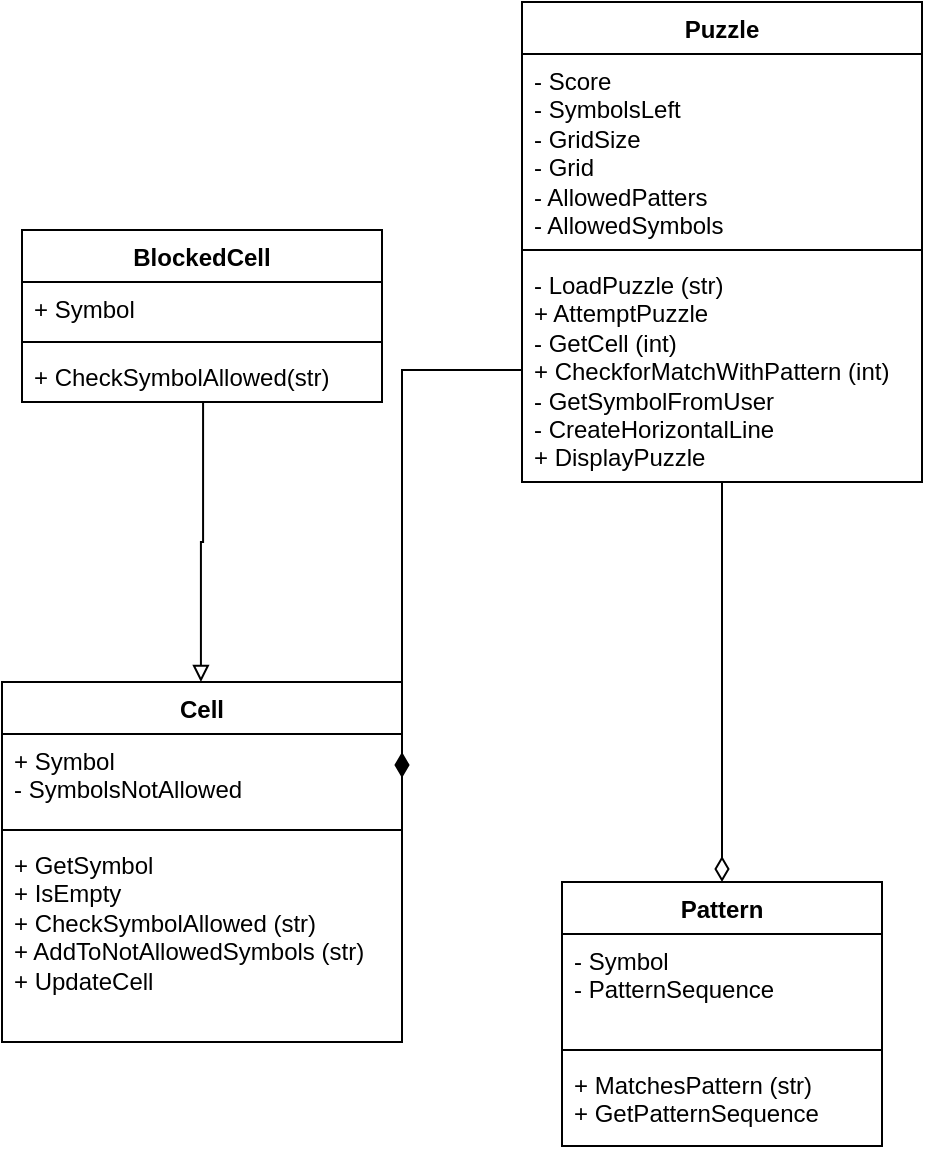 <mxfile version="22.1.7" type="device">
  <diagram id="C5RBs43oDa-KdzZeNtuy" name="Page-1">
    <mxGraphModel dx="472" dy="780" grid="1" gridSize="10" guides="1" tooltips="1" connect="1" arrows="1" fold="1" page="0" pageScale="1" pageWidth="827" pageHeight="1169" math="0" shadow="0">
      <root>
        <mxCell id="WIyWlLk6GJQsqaUBKTNV-0" />
        <mxCell id="WIyWlLk6GJQsqaUBKTNV-1" parent="WIyWlLk6GJQsqaUBKTNV-0" />
        <mxCell id="jAGT6wN74-cuGnTA1tk4-9" value="Cell" style="swimlane;fontStyle=1;align=center;verticalAlign=top;childLayout=stackLayout;horizontal=1;startSize=26;horizontalStack=0;resizeParent=1;resizeParentMax=0;resizeLast=0;collapsible=1;marginBottom=0;whiteSpace=wrap;html=1;" vertex="1" parent="WIyWlLk6GJQsqaUBKTNV-1">
          <mxGeometry x="120" y="350" width="200" height="180" as="geometry" />
        </mxCell>
        <mxCell id="jAGT6wN74-cuGnTA1tk4-10" value="+ Symbol&lt;br&gt;- SymbolsNotAllowed" style="text;strokeColor=none;fillColor=none;align=left;verticalAlign=top;spacingLeft=4;spacingRight=4;overflow=hidden;rotatable=0;points=[[0,0.5],[1,0.5]];portConstraint=eastwest;whiteSpace=wrap;html=1;" vertex="1" parent="jAGT6wN74-cuGnTA1tk4-9">
          <mxGeometry y="26" width="200" height="44" as="geometry" />
        </mxCell>
        <mxCell id="jAGT6wN74-cuGnTA1tk4-11" value="" style="line;strokeWidth=1;fillColor=none;align=left;verticalAlign=middle;spacingTop=-1;spacingLeft=3;spacingRight=3;rotatable=0;labelPosition=right;points=[];portConstraint=eastwest;strokeColor=inherit;" vertex="1" parent="jAGT6wN74-cuGnTA1tk4-9">
          <mxGeometry y="70" width="200" height="8" as="geometry" />
        </mxCell>
        <mxCell id="jAGT6wN74-cuGnTA1tk4-12" value="+ GetSymbol&lt;br&gt;+ IsEmpty&lt;br&gt;+ CheckSymbolAllowed (str)&lt;br&gt;+ AddToNotAllowedSymbols (str)&lt;br&gt;+ UpdateCell" style="text;strokeColor=none;fillColor=none;align=left;verticalAlign=top;spacingLeft=4;spacingRight=4;overflow=hidden;rotatable=0;points=[[0,0.5],[1,0.5]];portConstraint=eastwest;whiteSpace=wrap;html=1;" vertex="1" parent="jAGT6wN74-cuGnTA1tk4-9">
          <mxGeometry y="78" width="200" height="102" as="geometry" />
        </mxCell>
        <mxCell id="jAGT6wN74-cuGnTA1tk4-23" value="Puzzle" style="swimlane;fontStyle=1;align=center;verticalAlign=top;childLayout=stackLayout;horizontal=1;startSize=26;horizontalStack=0;resizeParent=1;resizeParentMax=0;resizeLast=0;collapsible=1;marginBottom=0;whiteSpace=wrap;html=1;" vertex="1" parent="WIyWlLk6GJQsqaUBKTNV-1">
          <mxGeometry x="380" y="10" width="200" height="240" as="geometry" />
        </mxCell>
        <mxCell id="jAGT6wN74-cuGnTA1tk4-24" value="- Score&lt;br&gt;- SymbolsLeft&lt;br&gt;- GridSize&lt;br&gt;- Grid&lt;br&gt;- AllowedPatters&lt;br&gt;- AllowedSymbols&lt;br&gt;" style="text;strokeColor=none;fillColor=none;align=left;verticalAlign=top;spacingLeft=4;spacingRight=4;overflow=hidden;rotatable=0;points=[[0,0.5],[1,0.5]];portConstraint=eastwest;whiteSpace=wrap;html=1;" vertex="1" parent="jAGT6wN74-cuGnTA1tk4-23">
          <mxGeometry y="26" width="200" height="94" as="geometry" />
        </mxCell>
        <mxCell id="jAGT6wN74-cuGnTA1tk4-25" value="" style="line;strokeWidth=1;fillColor=none;align=left;verticalAlign=middle;spacingTop=-1;spacingLeft=3;spacingRight=3;rotatable=0;labelPosition=right;points=[];portConstraint=eastwest;strokeColor=inherit;" vertex="1" parent="jAGT6wN74-cuGnTA1tk4-23">
          <mxGeometry y="120" width="200" height="8" as="geometry" />
        </mxCell>
        <mxCell id="jAGT6wN74-cuGnTA1tk4-26" value="- LoadPuzzle (str)&lt;br&gt;+ AttemptPuzzle&lt;br&gt;- GetCell (int)&lt;br&gt;+ CheckforMatchWithPattern (int)&lt;br&gt;- GetSymbolFromUser&lt;br&gt;- CreateHorizontalLine&lt;br&gt;+ DisplayPuzzle" style="text;strokeColor=none;fillColor=none;align=left;verticalAlign=top;spacingLeft=4;spacingRight=4;overflow=hidden;rotatable=0;points=[[0,0.5],[1,0.5]];portConstraint=eastwest;whiteSpace=wrap;html=1;" vertex="1" parent="jAGT6wN74-cuGnTA1tk4-23">
          <mxGeometry y="128" width="200" height="112" as="geometry" />
        </mxCell>
        <mxCell id="jAGT6wN74-cuGnTA1tk4-27" value="BlockedCell" style="swimlane;fontStyle=1;align=center;verticalAlign=top;childLayout=stackLayout;horizontal=1;startSize=26;horizontalStack=0;resizeParent=1;resizeParentMax=0;resizeLast=0;collapsible=1;marginBottom=0;whiteSpace=wrap;html=1;" vertex="1" parent="WIyWlLk6GJQsqaUBKTNV-1">
          <mxGeometry x="130" y="124" width="180" height="86" as="geometry" />
        </mxCell>
        <mxCell id="jAGT6wN74-cuGnTA1tk4-28" value="+ Symbol" style="text;strokeColor=none;fillColor=none;align=left;verticalAlign=top;spacingLeft=4;spacingRight=4;overflow=hidden;rotatable=0;points=[[0,0.5],[1,0.5]];portConstraint=eastwest;whiteSpace=wrap;html=1;" vertex="1" parent="jAGT6wN74-cuGnTA1tk4-27">
          <mxGeometry y="26" width="180" height="26" as="geometry" />
        </mxCell>
        <mxCell id="jAGT6wN74-cuGnTA1tk4-29" value="" style="line;strokeWidth=1;fillColor=none;align=left;verticalAlign=middle;spacingTop=-1;spacingLeft=3;spacingRight=3;rotatable=0;labelPosition=right;points=[];portConstraint=eastwest;strokeColor=inherit;" vertex="1" parent="jAGT6wN74-cuGnTA1tk4-27">
          <mxGeometry y="52" width="180" height="8" as="geometry" />
        </mxCell>
        <mxCell id="jAGT6wN74-cuGnTA1tk4-30" value="+ CheckSymbolAllowed(str)" style="text;strokeColor=none;fillColor=none;align=left;verticalAlign=top;spacingLeft=4;spacingRight=4;overflow=hidden;rotatable=0;points=[[0,0.5],[1,0.5]];portConstraint=eastwest;whiteSpace=wrap;html=1;" vertex="1" parent="jAGT6wN74-cuGnTA1tk4-27">
          <mxGeometry y="60" width="180" height="26" as="geometry" />
        </mxCell>
        <mxCell id="jAGT6wN74-cuGnTA1tk4-33" value="Pattern&lt;br&gt;" style="swimlane;fontStyle=1;align=center;verticalAlign=top;childLayout=stackLayout;horizontal=1;startSize=26;horizontalStack=0;resizeParent=1;resizeParentMax=0;resizeLast=0;collapsible=1;marginBottom=0;whiteSpace=wrap;html=1;" vertex="1" parent="WIyWlLk6GJQsqaUBKTNV-1">
          <mxGeometry x="400" y="450" width="160" height="132" as="geometry" />
        </mxCell>
        <mxCell id="jAGT6wN74-cuGnTA1tk4-34" value="- Symbol&lt;br&gt;- PatternSequence" style="text;strokeColor=none;fillColor=none;align=left;verticalAlign=top;spacingLeft=4;spacingRight=4;overflow=hidden;rotatable=0;points=[[0,0.5],[1,0.5]];portConstraint=eastwest;whiteSpace=wrap;html=1;" vertex="1" parent="jAGT6wN74-cuGnTA1tk4-33">
          <mxGeometry y="26" width="160" height="54" as="geometry" />
        </mxCell>
        <mxCell id="jAGT6wN74-cuGnTA1tk4-35" value="" style="line;strokeWidth=1;fillColor=none;align=left;verticalAlign=middle;spacingTop=-1;spacingLeft=3;spacingRight=3;rotatable=0;labelPosition=right;points=[];portConstraint=eastwest;strokeColor=inherit;" vertex="1" parent="jAGT6wN74-cuGnTA1tk4-33">
          <mxGeometry y="80" width="160" height="8" as="geometry" />
        </mxCell>
        <mxCell id="jAGT6wN74-cuGnTA1tk4-36" value="+ MatchesPattern (str)&lt;br&gt;+ GetPatternSequence" style="text;strokeColor=none;fillColor=none;align=left;verticalAlign=top;spacingLeft=4;spacingRight=4;overflow=hidden;rotatable=0;points=[[0,0.5],[1,0.5]];portConstraint=eastwest;whiteSpace=wrap;html=1;" vertex="1" parent="jAGT6wN74-cuGnTA1tk4-33">
          <mxGeometry y="88" width="160" height="44" as="geometry" />
        </mxCell>
        <mxCell id="jAGT6wN74-cuGnTA1tk4-40" value="" style="endArrow=block;html=1;endFill=0;edgeStyle=elbowEdgeStyle;elbow=vertical;rounded=0;exitX=0.506;exitY=1;exitDx=0;exitDy=0;exitPerimeter=0;entryX=0.5;entryY=0;entryDx=0;entryDy=0;" edge="1" parent="WIyWlLk6GJQsqaUBKTNV-1">
          <mxGeometry width="160" relative="1" as="geometry">
            <mxPoint x="220.54" y="210" as="sourcePoint" />
            <mxPoint x="219.46" y="350" as="targetPoint" />
          </mxGeometry>
        </mxCell>
        <mxCell id="jAGT6wN74-cuGnTA1tk4-42" value="" style="html=1;startArrow=diamondThin;startFill=0;edgeStyle=elbowEdgeStyle;elbow=vertical;startSize=10;endArrow=none;endFill=0;rounded=0;exitX=0.5;exitY=0;exitDx=0;exitDy=0;" edge="1" parent="WIyWlLk6GJQsqaUBKTNV-1" source="jAGT6wN74-cuGnTA1tk4-33" target="jAGT6wN74-cuGnTA1tk4-26">
          <mxGeometry width="160" relative="1" as="geometry">
            <mxPoint x="420" y="340" as="sourcePoint" />
            <mxPoint x="580" y="340" as="targetPoint" />
          </mxGeometry>
        </mxCell>
        <mxCell id="jAGT6wN74-cuGnTA1tk4-43" value="" style="html=1;startArrow=diamondThin;startFill=1;edgeStyle=elbowEdgeStyle;elbow=vertical;startSize=10;endArrow=none;endFill=0;rounded=0;exitX=1;exitY=0.5;exitDx=0;exitDy=0;entryX=0;entryY=0.5;entryDx=0;entryDy=0;" edge="1" parent="WIyWlLk6GJQsqaUBKTNV-1" source="jAGT6wN74-cuGnTA1tk4-10" target="jAGT6wN74-cuGnTA1tk4-26">
          <mxGeometry width="160" relative="1" as="geometry">
            <mxPoint x="360" y="330" as="sourcePoint" />
            <mxPoint x="520" y="330" as="targetPoint" />
            <Array as="points">
              <mxPoint x="340" y="194" />
            </Array>
          </mxGeometry>
        </mxCell>
      </root>
    </mxGraphModel>
  </diagram>
</mxfile>
